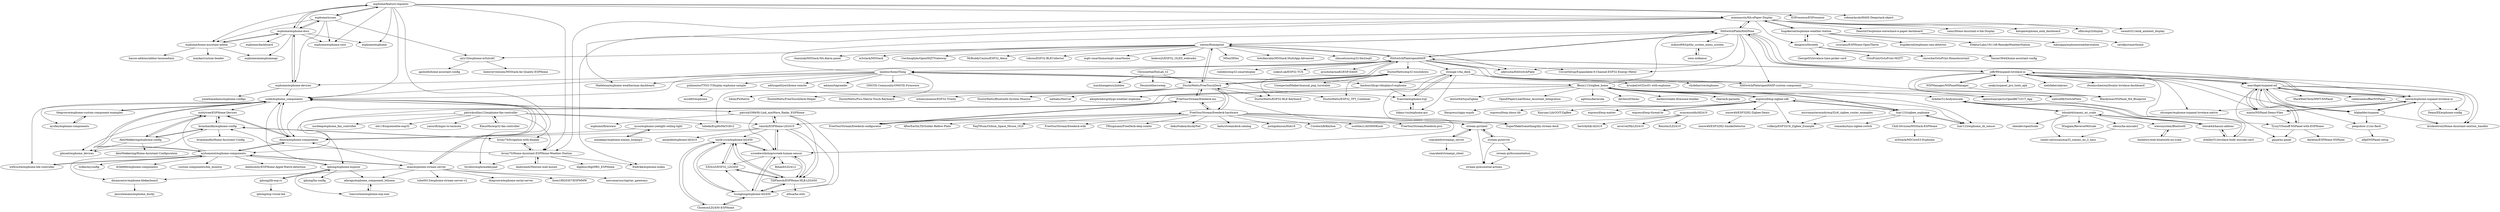 digraph G {
"esphome/feature-requests" -> "esphome/issues"
"esphome/feature-requests" -> "esphome/esphome-docs"
"esphome/feature-requests" -> "ESPresense/ESPresense" ["e"=1]
"esphome/feature-requests" -> "esphome/home-assistant-addon"
"esphome/feature-requests" -> "ssieb/esphome_components"
"esphome/feature-requests" -> "maxmacstn/HA-ePaper-Display"
"esphome/feature-requests" -> "bruxy70/Irrigation-with-display"
"esphome/feature-requests" -> "robmarkcole/HASS-Deepstack-object" ["e"=1]
"esphome/feature-requests" -> "esphome/esphome-core" ["e"=1]
"esphome/feature-requests" -> "esphome/esphome" ["e"=1]
"esphome/feature-requests" -> "bruxy70/Home-Assistant-ESPHome-Weather-Station"
"esphome/issues" -> "esphome/feature-requests"
"esphome/issues" -> "esphome/esphome-docs"
"esphome/issues" -> "esphome/esphome-devices"
"esphome/issues" -> "esphome/esphome-core" ["e"=1]
"esphome/issues" -> "esphome/home-assistant-addon"
"esphome/issues" -> "airy10/esphome-m5stickC"
"sieren/Homepoint" -> "HASwitchPlate/openHASP"
"sieren/Homepoint" -> "M5ez/M5ez" ["e"=1]
"sieren/Homepoint" -> "botofancalin/M5Stack-MultiApp-Advanced" ["e"=1]
"sieren/Homepoint" -> "shmuelzon/esp32-ble2mqtt" ["e"=1]
"sieren/Homepoint" -> "HASwitchPlate/HASPone"
"sieren/Homepoint" -> "rhannink/M5Stack-HA-Alarm-panel"
"sieren/Homepoint" -> "m5stack/M5Stack" ["e"=1]
"sieren/Homepoint" -> "aderusha/HASwitchPlate" ["e"=1]
"sieren/Homepoint" -> "1technophile/OpenMQTTGateway" ["e"=1]
"sieren/Homepoint" -> "airy10/esphome-m5stickC"
"sieren/Homepoint" -> "MrBuddyCasino/ESP32_Alexa" ["e"=1]
"sieren/Homepoint" -> "tobozo/ESP32-BLECollector" ["e"=1]
"sieren/Homepoint" -> "mqtt-smarthome/mqtt-smarthome" ["e"=1]
"sieren/Homepoint" -> "DustinWatts/FreeTouchDeck"
"sieren/Homepoint" -> "kodera2t/ESP32_OLED_webradio" ["e"=1]
"stream-pi/client" -> "stream-pi/server"
"stream-pi/client" -> "rnayabed/streampi_server"
"stream-pi/client" -> "stream-pi/essential-actions"
"lolouk44/xiaomi_mi_scale" -> "lolouk44/hassio-addons"
"lolouk44/xiaomi_mi_scale" -> "dckiller51/bodymiscale"
"lolouk44/xiaomi_mi_scale" -> "zibous/ha-miscale2"
"lolouk44/xiaomi_mi_scale" -> "wiecosystem/Bluetooth"
"lolouk44/xiaomi_mi_scale" -> "rando-calrissian/esp32_xiaomi_mi_2_hass"
"lolouk44/xiaomi_mi_scale" -> "Wingjam/ReverseMiScale"
"lolouk44/xiaomi_mi_scale" -> "oliexdev/openScale" ["e"=1]
"wiecosystem/Bluetooth" -> "limhenry/web-bluetooth-mi-scale"
"esphome/esphome-docs" -> "esphome/esphome-devices"
"esphome/esphome-docs" -> "esphome/home-assistant-addon"
"esphome/esphome-docs" -> "esphome/aioesphomeapi"
"esphome/esphome-docs" -> "esphome/esphome-core" ["e"=1]
"esphome/esphome-docs" -> "esphome/issues"
"esphome/esphome-docs" -> "esphome/esphome" ["e"=1]
"esphome/esphome-docs" -> "esphome/feature-requests"
"esphome/esphome-docs" -> "esphome/dashboard"
"bruxy70/Home-Assistant-ESPHome-Weather-Station" -> "bruxy70/Irrigation-with-display"
"bruxy70/Home-Assistant-ESPHome-Weather-Station" -> "Andoramb/Nextion-wall-mount"
"bruxy70/Home-Assistant-ESPHome-Weather-Station" -> "Syralist/esphomekeypad"
"bruxy70/Home-Assistant-ESPHome-Weather-Station" -> "digiblur/digiNRG_ESPHome" ["e"=1]
"bruxy70/Home-Assistant-ESPHome-Weather-Station" -> "brianhanifin/esphome-config"
"bruxy70/Home-Assistant-ESPHome-Weather-Station" -> "fredrike/esphome-nodes"
"AlexMekkering/esphome-config" -> "brianhanifin/esphome-config"
"AlexMekkering/esphome-config" -> "nuttytree/ESPHome-Devices"
"AlexMekkering/esphome-config" -> "glmnet/esphome_devices"
"AlexMekkering/esphome-config" -> "AlexMekkering/Home-Assistant-Configuration"
"brianhanifin/esphome-config" -> "AlexMekkering/esphome-config"
"brianhanifin/esphome-config" -> "brianhanifin/Home-Assistant-Config" ["e"=1]
"brianhanifin/esphome-config" -> "bruxy70/Irrigation-with-display"
"brianhanifin/esphome-config" -> "glmnet/esphome_devices"
"brianhanifin/esphome-config" -> "nuttytree/ESPHome-Devices"
"esphome/home-assistant-addon" -> "esphome/esphome-docs"
"esphome/home-assistant-addon" -> "hassio-addons/addon-tasmoadmin" ["e"=1]
"esphome/home-assistant-addon" -> "maykar/custom-header" ["e"=1]
"esphome/home-assistant-addon" -> "esphome/aioesphomeapi"
"bruxy70/Irrigation-with-display" -> "brianhanifin/esphome-config"
"bruxy70/Irrigation-with-display" -> "bruxy70/Home-Assistant-ESPHome-Weather-Station"
"rnayabed/streampi_server" -> "stream-pi/client"
"rnayabed/streampi_server" -> "rnayabed/streampi_client"
"iphong/esphome-espnow" -> "iphong/lib-esp-rc"
"iphong/esphome-espnow" -> "tomrusteze/esphome-esp-now"
"iphong/esphome-espnow" -> "iphong/ha-config"
"iphong/esphome-espnow" -> "ssieb/esphome_components"
"iphong/esphome-espnow" -> "afarago/esphome_component_bthome"
"HASwitchPlate/openHASP" -> "HASwitchPlate/HASPone"
"HASwitchPlate/openHASP" -> "HASwitchPlate/openHASP-custom-component"
"HASwitchPlate/openHASP" -> "aderusha/HASwitchPlate" ["e"=1]
"HASwitchPlate/openHASP" -> "sieren/Homepoint"
"HASwitchPlate/openHASP" -> "strange-v/ha_deck"
"HASwitchPlate/openHASP" -> "rzeldent/esp32-smartdisplay" ["e"=1]
"HASwitchPlate/openHASP" -> "DustinWatts/FreeTouchDeck"
"HASwitchPlate/openHASP" -> "landonr/homeThing"
"HASwitchPlate/openHASP" -> "sukesh-ak/ESP32-TUX" ["e"=1]
"HASwitchPlate/openHASP" -> "ssieb/esphome_components"
"HASwitchPlate/openHASP" -> "Blackymas/NSPanel_HA_Blueprint" ["e"=1]
"HASwitchPlate/openHASP" -> "joBr99/nspanel-lovelace-ui"
"HASwitchPlate/openHASP" -> "ayushsharma82/ESP-DASH" ["e"=1]
"HASwitchPlate/openHASP" -> "DustinWatts/esp32-touchdown"
"HASwitchPlate/openHASP" -> "CircuitSetup/Expandable-6-Channel-ESP32-Energy-Meter" ["e"=1]
"FreeYourStream/freedeck-ino" -> "FreeYourStream/freedeck-configurator"
"FreeYourStream/freedeck-ino" -> "FreeYourStream/freedeck-hardware"
"FreeYourStream/freedeck-ino" -> "DustinWatts/FreeTouchDeck"
"DustinWatts/FreeTouchDeck" -> "DustinWatts/esp32-touchdown"
"DustinWatts/FreeTouchDeck" -> "FreeYourStream/freedeck-ino"
"DustinWatts/FreeTouchDeck" -> "DustinWatts/ESP32_TFT_Combiner"
"DustinWatts/FreeTouchDeck" -> "FreeYourStream/freedeck-hardware"
"DustinWatts/FreeTouchDeck" -> "SuperMakeSomething/diy-stream-deck"
"DustinWatts/FreeTouchDeck" -> "HASwitchPlate/openHASP"
"DustinWatts/FreeTouchDeck" -> "DustinWatts/ESP32-BLE-Keyboard"
"DustinWatts/FreeTouchDeck" -> "DustinWatts/FreeTouchDeck-Helper"
"DustinWatts/FreeTouchDeck" -> "sieren/Homepoint"
"DustinWatts/FreeTouchDeck" -> "DustinWatts/Pico-Matrix-Touch-Keyboard"
"DustinWatts/FreeTouchDeck" -> "witnessmenow/ESP32-Trinity" ["e"=1]
"DustinWatts/FreeTouchDeck" -> "DustinWatts/Bluetooth-System-Monitor"
"DustinWatts/FreeTouchDeck" -> "nathalis/NesCat" ["e"=1]
"DustinWatts/FreeTouchDeck" -> "2dom/PxMatrix" ["e"=1]
"lolouk44/hassio-addons" -> "lolouk44/xiaomi_mi_scale"
"lolouk44/hassio-addons" -> "dckiller51/lovelace-body-miscale-card"
"lolouk44/hassio-addons" -> "dckiller51/bodymiscale"
"FreeYourStream/freedeck-configurator" -> "FreeYourStream/freedeck-ino"
"FreeYourStream/freedeck-configurator" -> "FreeYourStream/freedeck-hardware"
"FreeYourStream/freedeck-hardware" -> "FreeYourStream/freedeck-ino"
"FreeYourStream/freedeck-hardware" -> "FreeYourStream/freedeck-configurator"
"FreeYourStream/freedeck-hardware" -> "DustinWatts/FreeTouchDeck"
"FreeYourStream/freedeck-hardware" -> "FreeYourStream/freedeck-wiki"
"FreeYourStream/freedeck-hardware" -> "SuperMakeSomething/diy-stream-deck"
"FreeYourStream/freedeck-hardware" -> "FKlugmann/FreeDeck-deej-combo"
"FreeYourStream/freedeck-hardware" -> "dekuNukem/duckyPad" ["e"=1]
"FreeYourStream/freedeck-hardware" -> "kadu/streamdeck-catalog"
"FreeYourStream/freedeck-hardware" -> "joshajohnson/Hub16" ["e"=1]
"FreeYourStream/freedeck-hardware" -> "CoretechR/Keybon" ["e"=1]
"FreeYourStream/freedeck-hardware" -> "scottbez1/AS5600Knob"
"FreeYourStream/freedeck-hardware" -> "FreeYourStream/freedeck-pico"
"FreeYourStream/freedeck-hardware" -> "AfterEarthLTD/Solder-Reflow-Plate" ["e"=1]
"FreeYourStream/freedeck-hardware" -> "FaqT0tum/Orbion_Space_Mouse_OLD" ["e"=1]
"FreeYourStream/freedeck-hardware" -> "stream-pi/client"
"pulimento/TTGO-T-Display-esphome-sample" -> "musk95/esphome"
"Chrismettal/EleLab_v2" -> "Neumi/ethersweep" ["e"=1]
"Chrismettal/EleLab_v2" -> "machineagency/jubilee" ["e"=1]
"Chrismettal/EleLab_v2" -> "DustinWatts/FreeTouchDeck"
"thegroove/esphome-custom-component-examples" -> "ayufan/esphome-components"
"thegroove/esphome-custom-component-examples" -> "ssieb/esphome_components"
"nuttytree/ESPHome-Devices" -> "AlexMekkering/esphome-config"
"nuttytree/ESPHome-Devices" -> "dentra/esphome-components"
"nuttytree/ESPHome-Devices" -> "glmnet/esphome_devices"
"nuttytree/ESPHome-Devices" -> "brianhanifin/esphome-config"
"ssieb/esphome_components" -> "dentra/esphome-components"
"ssieb/esphome_components" -> "thegroove/esphome-custom-component-examples"
"ssieb/esphome_components" -> "oxan/esphome-stream-server"
"ssieb/esphome_components" -> "ayufan/esphome-components"
"ssieb/esphome_components" -> "Syralist/esphomekeypad"
"ssieb/esphome_components" -> "wifwucite/esphome-ble-controller"
"ssieb/esphome_components" -> "nuttytree/ESPHome-Devices"
"ssieb/esphome_components" -> "myhomeiot/esphome-components"
"ssieb/esphome_components" -> "patrick3399/Hi-Link_mmWave_Radar_ESPHome"
"airy10/esphome-m5stickC" -> "koenvervloesem/M5Stack-Air-Quality-ESPHome"
"airy10/esphome-m5stickC" -> "apolselli/home-assistant-config"
"stream-pi/server" -> "stream-pi/client"
"stream-pi/server" -> "stream-pi/essential-actions"
"stream-pi/server" -> "stream-pi/documentation"
"Andoramb/Nextion-wall-mount" -> "bruxy70/Home-Assistant-ESPHome-Weather-Station"
"ayufan/esphome-components" -> "thegroove/esphome-custom-component-examples"
"iphong/lib-esp-rc" -> "iphong/esp-visual-led"
"iphong/lib-esp-rc" -> "iphong/esphome-espnow"
"limhenry/web-bluetooth-mi-scale" -> "wiecosystem/Bluetooth"
"zibous/ha-miscale2" -> "rando-calrissian/esp32_xiaomi_mi_2_hass"
"hugokernel/esphome-weather-station" -> "hugokernel/esphome-rain-detector"
"hugokernel/esphome-weather-station" -> "dangreco/threedy"
"hugokernel/esphome-weather-station" -> "ElektorLabs/191148-RemakeWeatherStation"
"hugokernel/esphome-weather-station" -> "mkuoppa/esphomeweatherstation"
"hugokernel/esphome-weather-station" -> "maxmacstn/HA-ePaper-Display"
"hugokernel/esphome-weather-station" -> "rsciriano/ESPHome-OpenTherm" ["e"=1]
"maxmacstn/HA-ePaper-Display" -> "DeastinY/esphome-waveshare-e-paper-dashboard"
"maxmacstn/HA-ePaper-Display" -> "sainz/Home-Assistant-e-Ink-Display"
"maxmacstn/HA-ePaper-Display" -> "Madelena/esphome-weatherman-dashboard" ["e"=1]
"maxmacstn/HA-ePaper-Display" -> "bruxy70/Home-Assistant-ESPHome-Weather-Station"
"maxmacstn/HA-ePaper-Display" -> "HASwitchPlate/HASPone"
"maxmacstn/HA-ePaper-Display" -> "hugokernel/esphome-weather-station"
"maxmacstn/HA-ePaper-Display" -> "kotope/esphome_eink_dashboard" ["e"=1]
"maxmacstn/HA-ePaper-Display" -> "fredrike/esphome-nodes"
"maxmacstn/HA-ePaper-Display" -> "dangreco/threedy"
"maxmacstn/HA-ePaper-Display" -> "ofilis/esp32display"
"maxmacstn/HA-ePaper-Display" -> "owenb321/eink_ambient_display" ["e"=1]
"myhomeiot/esphome-components" -> "dentra/esphome-components"
"myhomeiot/esphome-components" -> "wifwucite/esphome-ble-controller"
"myhomeiot/esphome-components" -> "nuttytree/ESPHome-Devices"
"myhomeiot/esphome-components" -> "oxan/esphome-stream-server"
"myhomeiot/esphome-components" -> "ssieb/esphome_components"
"myhomeiot/esphome-components" -> "to4ko/myconfig" ["e"=1]
"myhomeiot/esphome-components" -> "dvb6666/esphome-components"
"myhomeiot/esphome-components" -> "dmamontov/esphome-blekeyboard"
"myhomeiot/esphome-components" -> "custom-components/ble_monitor" ["e"=1]
"myhomeiot/esphome-components" -> "iphong/esphome-espnow"
"myhomeiot/esphome-components" -> "dalehumby/ESPHome-Apple-Watch-detection" ["e"=1]
"DustinWatts/esp32-touchdown" -> "DustinWatts/FreeTouchDeck"
"DustinWatts/esp32-touchdown" -> "DustinWatts/ESP32_TFT_Combiner"
"DustinWatts/esp32-touchdown" -> "DustinWatts/ESP32-BLE-Keyboard"
"DustinWatts/esp32-touchdown" -> "UnexpectedMaker/manual_pnp_turntable"
"dangreco/threedy" -> "cmroche/OctoPrint-HomeAssistant" ["e"=1]
"dangreco/threedy" -> "Tanner3644/home-assistant-config" ["e"=1]
"dangreco/threedy" -> "GeorgeSG/lovelace-time-picker-card" ["e"=1]
"dangreco/threedy" -> "hugokernel/esphome-weather-station"
"dangreco/threedy" -> "OctoPrint/OctoPrint-MQTT" ["e"=1]
"mmakaay/esphome-xiaomi_bslamp2" -> "syssi/esphome-yeelight-ceiling-light"
"KlausMu/esp32-fan-controller" -> "patrickcollins12/esphome-fan-controller"
"HASwitchPlate/HASPone" -> "HASwitchPlate/openHASP"
"HASwitchPlate/HASPone" -> "aderusha/HASwitchPlate" ["e"=1]
"HASwitchPlate/HASPone" -> "marcfager/nspanel-mf"
"HASwitchPlate/HASPone" -> "HASwitchPlate/openHASP-custom-component"
"HASwitchPlate/HASPone" -> "maxmacstn/HA-ePaper-Display"
"HASwitchPlate/HASPone" -> "CircuitSetup/Expandable-6-Channel-ESP32-Energy-Meter" ["e"=1]
"HASwitchPlate/HASPone" -> "sairon/esphome-nspanel-lovelace-ui"
"HASwitchPlate/HASPone" -> "sieren/Homepoint"
"HASwitchPlate/HASPone" -> "joBr99/nspanel-lovelace-ui"
"HASwitchPlate/HASPone" -> "mikosoft83/pithy_screen_menu_system"
"mikosoft83/pithy_screen_menu_system" -> "ioios-io/demos"
"oxan/esphome-stream-server" -> "tube0013/esphome-stream-server-v2"
"oxan/esphome-stream-server" -> "ssieb/esphome_components"
"oxan/esphome-stream-server" -> "dmamontov/esphome-blekeyboard"
"oxan/esphome-stream-server" -> "myhomeiot/esphome-components"
"oxan/esphome-stream-server" -> "thegroove/esphome-serial-server"
"oxan/esphome-stream-server" -> "liwei19920307/ESPMMW" ["e"=1]
"oxan/esphome-stream-server" -> "dentra/esphome-components"
"oxan/esphome-stream-server" -> "afarago/esphome_component_bthome"
"oxan/esphome-stream-server" -> "mercenaruss/zigstar_gateways" ["e"=1]
"esphome/esphome-devices" -> "esphome/esphome-docs"
"esphome/esphome-devices" -> "jonathanadams/esphome-configs"
"esphome/esphome-devices" -> "ssieb/esphome_components"
"syssi/esphome-yeelight-ceiling-light" -> "mmakaay/esphome-xiaomi_bslamp2"
"syssi/esphome-yeelight-ceiling-light" -> "dentra/esphome-components"
"dckiller51/lovelace-body-miscale-card" -> "dckiller51/bodymiscale"
"dckiller51/lovelace-body-miscale-card" -> "lolouk44/hassio-addons"
"dentra/esphome-components" -> "myhomeiot/esphome-components"
"dentra/esphome-components" -> "ssieb/esphome_components"
"dentra/esphome-components" -> "nuttytree/ESPHome-Devices"
"wifwucite/esphome-ble-controller" -> "myhomeiot/esphome-components"
"dckiller51/bodymiscale" -> "dckiller51/lovelace-body-miscale-card"
"dckiller51/bodymiscale" -> "lolouk44/hassio-addons"
"dckiller51/bodymiscale" -> "lolouk44/xiaomi_mi_scale"
"HASwitchPlate/openHASP-custom-component" -> "nielsnl68/SwitchPlate"
"ioios-io/demos" -> "mikosoft83/pithy_screen_menu_system"
"stream-pi/documentation" -> "stream-pi/essential-actions"
"blakadder/nspanel" -> "marcfager/nspanel-mf"
"blakadder/nspanel" -> "krizkontrolz/Home-Assistant-nextion_handler"
"blakadder/nspanel" -> "sairon/esphome-nspanel-lovelace-ui"
"blakadder/nspanel" -> "peepshow-21/ns-flash"
"masto/NSPanel-Demo-Files" -> "marcfager/nspanel-mf"
"masto/NSPanel-Demo-Files" -> "sairon/esphome-nspanel-lovelace-ui"
"masto/NSPanel-Demo-Files" -> "TyzzyT/Sonoff-NSPanel-with-ESPHome"
"marcfager/nspanel-mf" -> "TyzzyT/Sonoff-NSPanel-with-ESPHome"
"marcfager/nspanel-mf" -> "masto/NSPanel-Demo-Files"
"marcfager/nspanel-mf" -> "sairon/esphome-nspanel-lovelace-ui"
"marcfager/nspanel-mf" -> "blakadder/nspanel"
"marcfager/nspanel-mf" -> "joBr99/nspanel-lovelace-ui"
"marcfager/nspanel-mf" -> "gijsje/ns-panel"
"marcfager/nspanel-mf" -> "MarkWattTech/MWT-NSPanel"
"marcfager/nspanel-mf" -> "DeanoXX/esphome-config"
"marcfager/nspanel-mf" -> "peepshow-21/ns-flash"
"marcfager/nspanel-mf" -> "krizkontrolz/Home-Assistant-nextion_handler"
"marcfager/nspanel-mf" -> "cablesandcoffee/NSPanel"
"tomrusteze/esphome-esp-now" -> "afarago/esphome_component_bthome"
"joBr99/nspanel-lovelace-ui" -> "sairon/esphome-nspanel-lovelace-ui"
"joBr99/nspanel-lovelace-ui" -> "Blackymas/NSPanel_HA_Blueprint" ["e"=1]
"joBr99/nspanel-lovelace-ui" -> "marcfager/nspanel-mf"
"joBr99/nspanel-lovelace-ui" -> "blakadder/nspanel"
"joBr99/nspanel-lovelace-ui" -> "NSPManager/NSPanelManager"
"joBr99/nspanel-lovelace-ui" -> "masto/NSPanel-Demo-Files"
"joBr99/nspanel-lovelace-ui" -> "olicooper/esphome-nspanel-lovelace-native"
"joBr99/nspanel-lovelace-ui" -> "TyzzyT/Sonoff-NSPanel-with-ESPHome"
"joBr99/nspanel-lovelace-ui" -> "seaky/nspanel_pro_tools_apk" ["e"=1]
"joBr99/nspanel-lovelace-ui" -> "HASwitchPlate/HASPone"
"joBr99/nspanel-lovelace-ui" -> "krizkontrolz/Home-Assistant-nextion_handler"
"joBr99/nspanel-lovelace-ui" -> "nielsfaber/alarmo" ["e"=1]
"joBr99/nspanel-lovelace-ui" -> "HASwitchPlate/openHASP"
"joBr99/nspanel-lovelace-ui" -> "openshwprojects/OpenBK7231T_App" ["e"=1]
"joBr99/nspanel-lovelace-ui" -> "dwainscheeren/dwains-lovelace-dashboard" ["e"=1]
"sairon/esphome-nspanel-lovelace-ui" -> "joBr99/nspanel-lovelace-ui"
"sairon/esphome-nspanel-lovelace-ui" -> "marcfager/nspanel-mf"
"sairon/esphome-nspanel-lovelace-ui" -> "krizkontrolz/Home-Assistant-nextion_handler"
"sairon/esphome-nspanel-lovelace-ui" -> "blakadder/nspanel"
"sairon/esphome-nspanel-lovelace-ui" -> "masto/NSPanel-Demo-Files"
"sairon/esphome-nspanel-lovelace-ui" -> "olicooper/esphome-nspanel-lovelace-native"
"sairon/esphome-nspanel-lovelace-ui" -> "DeanoXX/esphome-config"
"fvanroie/esphome-lvgl" -> "lukasz-tuz/esphome-gui"
"fvanroie/esphome-lvgl" -> "strange-v/ha_deck"
"dmamontov/esphome-blekeyboard" -> "jensweimann/esphome_ducky"
"peepshow-21/ns-flash" -> "alfpf/NSPanel-setup"
"patrickcollins12/esphome-fan-controller" -> "KlausMu/esp32-fan-controller"
"patrickcollins12/esphome-fan-controller" -> "nordeep/esphome_fan_controller"
"patrickcollins12/esphome-fan-controller" -> "myhomeiot/esphome-components"
"patrickcollins12/esphome-fan-controller" -> "rainchi/ESPHome-LD2410"
"patrickcollins12/esphome-fan-controller" -> "lubeda/EspHoMaTriXv2" ["e"=1]
"patrickcollins12/esphome-fan-controller" -> "bruxy70/Home-Assistant-ESPHome-Weather-Station"
"patrickcollins12/esphome-fan-controller" -> "sle118/squeezelite-esp32" ["e"=1]
"patrickcollins12/esphome-fan-controller" -> "yaourdt/mgos-to-tasmota" ["e"=1]
"TyzzyT/Sonoff-NSPanel-with-ESPHome" -> "marcfager/nspanel-mf"
"TyzzyT/Sonoff-NSPanel-with-ESPHome" -> "darktim/ESPHome-NSPanel"
"TyzzyT/Sonoff-NSPanel-with-ESPHome" -> "gijsje/ns-panel"
"DeastinY/esphome-waveshare-e-paper-dashboard" -> "savikko/smarthome"
"rainchi/ESPHome-LD2410" -> "patrick3399/Hi-Link_mmWave_Radar_ESPHome"
"rainchi/ESPHome-LD2410" -> "amandel/esphome-ld2410"
"rainchi/ESPHome-LD2410" -> "screekworkshop/screek-human-sensor"
"rainchi/ESPHome-LD2410" -> "tsunglung/esphome-ld2450"
"rainchi/ESPHome-LD2410" -> "TillFleisch/ESPHome-HLK-LD2450"
"rainchi/ESPHome-LD2410" -> "dentra/esphome-components"
"rainchi/ESPHome-LD2410" -> "uncle-yura/esphome-ld2450"
"espressif/esp-zigbee-sdk" -> "espressif/esp-thread-br"
"espressif/esp-zigbee-sdk" -> "xmow49/ESP32H2-Zigbee-Demo"
"espressif/esp-zigbee-sdk" -> "luar123/zigbee_esphome"
"espressif/esp-zigbee-sdk" -> "lhespress/zigpy-espzb"
"espressif/esp-zigbee-sdk" -> "espressif/esp-zboss-lib"
"espressif/esp-zigbee-sdk" -> "luar123/esphome_zb_sensor"
"espressif/esp-zigbee-sdk" -> "Xinyuan-LilyGO/T-ZigBee"
"espressif/esp-zigbee-sdk" -> "volkerp/ESP32C6_Zigbee_Example"
"espressif/esp-zigbee-sdk" -> "espressif/esp-matter" ["e"=1]
"espressif/esp-zigbee-sdk" -> "ffenix113/zigbee_home"
"espressif/esp-thread-br" -> "espressif/esp-zigbee-sdk"
"landonr/homeThing" -> "adityapattiyeri/home-remote"
"landonr/homeThing" -> "landonr/lilygo-tdisplays3-esphome"
"landonr/homeThing" -> "pulimento/TTGO-T-Display-esphome-sample"
"landonr/homeThing" -> "HASwitchPlate/openHASP"
"landonr/homeThing" -> "ssieb/esphome_components"
"landonr/homeThing" -> "fvanroie/esphome-lvgl"
"landonr/homeThing" -> "ffenix113/zigbee_home"
"landonr/homeThing" -> "lubeda/EspHoMaTriXv2" ["e"=1]
"landonr/homeThing" -> "Madelena/esphome-weatherman-dashboard" ["e"=1]
"landonr/homeThing" -> "esphome/esphome-devices"
"landonr/homeThing" -> "adonno/tagreader" ["e"=1]
"landonr/homeThing" -> "HASwitchPlate/HASPone"
"landonr/homeThing" -> "OMOTE-Community/OMOTE-Firmware" ["e"=1]
"landonr/lilygo-tdisplays3-esphome" -> "alexphredorg/lilygo-weather-esphome"
"landonr/lilygo-tdisplays3-esphome" -> "fvanroie/esphome-lvgl"
"ncmreynolds/ld2410" -> "Renstec/LD2410"
"ncmreynolds/ld2410" -> "bertrik/hlk-ld2410"
"ncmreynolds/ld2410" -> "rainchi/ESPHome-LD2410"
"ncmreynolds/ld2410" -> "iavorvel/MyLD2410"
"patrick3399/Hi-Link_mmWave_Radar_ESPHome" -> "rainchi/ESPHome-LD2410"
"patrick3399/Hi-Link_mmWave_Radar_ESPHome" -> "screekworkshop/screek-human-sensor"
"patrick3399/Hi-Link_mmWave_Radar_ESPHome" -> "TillFleisch/ESPHome-HLK-LD2450"
"patrick3399/Hi-Link_mmWave_Radar_ESPHome" -> "ssieb/esphome_components"
"patrick3399/Hi-Link_mmWave_Radar_ESPHome" -> "tsunglung/esphome-ld2450"
"patrick3399/Hi-Link_mmWave_Radar_ESPHome" -> "esphome/firmware" ["e"=1]
"strange-v/ha_deck" -> "fvanroie/esphome-lvgl"
"strange-v/ha_deck" -> "krunkel/wt32sc01-with-esphome"
"strange-v/ha_deck" -> "lukasz-tuz/esphome-gui"
"strange-v/ha_deck" -> "HASwitchPlate/openHASP-custom-component"
"strange-v/ha_deck" -> "clydebarrow/esphome"
"strange-v/ha_deck" -> "screekworkshop/screek-human-sensor"
"strange-v/ha_deck" -> "landonr/lilygo-tdisplays3-esphome"
"afarago/esphome_component_bthome" -> "tomrusteze/esphome-esp-now"
"NSPManager/NSPanelManager" -> "Blackymas/NSPanel_HA_Blueprint" ["e"=1]
"NSPManager/NSPanelManager" -> "joBr99/nspanel-lovelace-ui"
"lukasz-tuz/esphome-gui" -> "fvanroie/esphome-lvgl"
"screekworkshop/screek-human-sensor" -> "TillFleisch/ESPHome-HLK-LD2450"
"screekworkshop/screek-human-sensor" -> "uncle-yura/esphome-ld2450"
"screekworkshop/screek-human-sensor" -> "tsunglung/esphome-ld2450"
"screekworkshop/screek-human-sensor" -> "Rihan9/LD2412"
"screekworkshop/screek-human-sensor" -> "53l3cu5/ESP32_LD2450"
"screekworkshop/screek-human-sensor" -> "rainchi/ESPHome-LD2410"
"tsunglung/esphome-ld2450" -> "Chreece/LD2450-ESPHome"
"tsunglung/esphome-ld2450" -> "TillFleisch/ESPHome-HLK-LD2450"
"tsunglung/esphome-ld2450" -> "uncle-yura/esphome-ld2450"
"tsunglung/esphome-ld2450" -> "screekworkshop/screek-human-sensor"
"tsunglung/esphome-ld2450" -> "53l3cu5/ESP32_LD2450"
"Chreece/LD2450-ESPHome" -> "tsunglung/esphome-ld2450"
"Chreece/LD2450-ESPHome" -> "uncle-yura/esphome-ld2450"
"Chill-Division/M5Stack-ESPHome" -> "m5stack/M5CoreS3-Esphome"
"xmow49/ESP32H2-Zigbee-Demo" -> "xmow49/ESP32H2-SmokeDetector"
"53l3cu5/ESP32_LD2450" -> "uncle-yura/esphome-ld2450"
"53l3cu5/ESP32_LD2450" -> "TillFleisch/ESPHome-HLK-LD2450"
"ffenix113/zigbee_home" -> "luar123/zigbee_esphome"
"ffenix113/zigbee_home" -> "doctor64/tuyaZigbee" ["e"=1]
"ffenix113/zigbee_home" -> "luar123/esphome_zb_sensor"
"ffenix113/zigbee_home" -> "OpenEPaperLink/Home_Assistant_Integration" ["e"=1]
"ffenix113/zigbee_home" -> "espressif/esp-zigbee-sdk"
"ffenix113/zigbee_home" -> "agittins/bermuda" ["e"=1]
"ffenix113/zigbee_home" -> "iphong/esphome-espnow"
"ffenix113/zigbee_home" -> "dentra/esphome-components"
"ffenix113/zigbee_home" -> "landonr/homeThing"
"ffenix113/zigbee_home" -> "openshwprojects/OpenBK7231T_App" ["e"=1]
"ffenix113/zigbee_home" -> "devbis/z03mmc" ["e"=1]
"ffenix113/zigbee_home" -> "HASwitchPlate/HASPone"
"ffenix113/zigbee_home" -> "darkxst/silabs-firmware-builder" ["e"=1]
"ffenix113/zigbee_home" -> "rbaron/b-parasite" ["e"=1]
"ffenix113/zigbee_home" -> "dckiller51/bodymiscale"
"uncle-yura/esphome-ld2450" -> "TillFleisch/ESPHome-HLK-LD2450"
"uncle-yura/esphome-ld2450" -> "Chreece/LD2450-ESPHome"
"uncle-yura/esphome-ld2450" -> "tsunglung/esphome-ld2450"
"uncle-yura/esphome-ld2450" -> "53l3cu5/ESP32_LD2450"
"uncle-yura/esphome-ld2450" -> "screekworkshop/screek-human-sensor"
"luar123/esphome_zb_sensor" -> "luar123/zigbee_esphome"
"TillFleisch/ESPHome-HLK-LD2450" -> "uncle-yura/esphome-ld2450"
"TillFleisch/ESPHome-HLK-LD2450" -> "tsunglung/esphome-ld2450"
"TillFleisch/ESPHome-HLK-LD2450" -> "screekworkshop/screek-human-sensor"
"TillFleisch/ESPHome-HLK-LD2450" -> "53l3cu5/ESP32_LD2450"
"TillFleisch/ESPHome-HLK-LD2450" -> "athua/ha-utils"
"luar123/zigbee_esphome" -> "luar123/esphome_zb_sensor"
"luar123/zigbee_esphome" -> "ffenix113/zigbee_home"
"luar123/zigbee_esphome" -> "Chill-Division/M5Stack-ESPHome"
"luar123/zigbee_esphome" -> "espressif/esp-zigbee-sdk"
"luar123/zigbee_esphome" -> "volkerp/ESP32C6_Zigbee_Example"
"luar123/zigbee_esphome" -> "romasku/tuya-zigbee-switch" ["e"=1]
"micromasterminds/esp32c6_zigbee_router_examples" -> "volkerp/ESP32C6_Zigbee_Example"
"esphome/feature-requests" ["l"="-14.564,-40.342"]
"esphome/issues" ["l"="-14.54,-40.333"]
"esphome/esphome-docs" ["l"="-14.531,-40.357"]
"ESPresense/ESPresense" ["l"="-14.902,-39.186"]
"esphome/home-assistant-addon" ["l"="-14.548,-40.374"]
"ssieb/esphome_components" ["l"="-14.52,-40.275"]
"maxmacstn/HA-ePaper-Display" ["l"="-14.65,-40.32"]
"bruxy70/Irrigation-with-display" ["l"="-14.598,-40.329"]
"robmarkcole/HASS-Deepstack-object" ["l"="-14.695,-39.192"]
"esphome/esphome-core" ["l"="-15.405,-41.267"]
"esphome/esphome" ["l"="-15.479,-41.235"]
"bruxy70/Home-Assistant-ESPHome-Weather-Station" ["l"="-14.585,-40.341"]
"esphome/esphome-devices" ["l"="-14.53,-40.312"]
"airy10/esphome-m5stickC" ["l"="-14.567,-40.257"]
"sieren/Homepoint" ["l"="-14.578,-40.178"]
"HASwitchPlate/openHASP" ["l"="-14.589,-40.196"]
"M5ez/M5ez" ["l"="-15.485,-42.291"]
"botofancalin/M5Stack-MultiApp-Advanced" ["l"="-15.489,-42.278"]
"shmuelzon/esp32-ble2mqtt" ["l"="-15.137,-39.573"]
"HASwitchPlate/HASPone" ["l"="-14.635,-40.227"]
"rhannink/M5Stack-HA-Alarm-panel" ["l"="-14.56,-40.158"]
"m5stack/M5Stack" ["l"="-15.499,-42.313"]
"aderusha/HASwitchPlate" ["l"="-14.834,-39.368"]
"1technophile/OpenMQTTGateway" ["l"="-15.391,-41.2"]
"MrBuddyCasino/ESP32_Alexa" ["l"="-15.736,-42.31"]
"tobozo/ESP32-BLECollector" ["l"="-15.509,-42.268"]
"mqtt-smarthome/mqtt-smarthome" ["l"="-15.28,-41.367"]
"DustinWatts/FreeTouchDeck" ["l"="-14.541,-40.123"]
"kodera2t/ESP32_OLED_webradio" ["l"="-15.746,-42.239"]
"stream-pi/client" ["l"="-14.439,-40.009"]
"stream-pi/server" ["l"="-14.412,-39.991"]
"rnayabed/streampi_server" ["l"="-14.446,-39.987"]
"stream-pi/essential-actions" ["l"="-14.408,-40.007"]
"lolouk44/xiaomi_mi_scale" ["l"="-14.765,-40.063"]
"lolouk44/hassio-addons" ["l"="-14.744,-40.075"]
"dckiller51/bodymiscale" ["l"="-14.724,-40.092"]
"zibous/ha-miscale2" ["l"="-14.779,-40.041"]
"wiecosystem/Bluetooth" ["l"="-14.808,-40.045"]
"rando-calrissian/esp32_xiaomi_mi_2_hass" ["l"="-14.762,-40.041"]
"Wingjam/ReverseMiScale" ["l"="-14.792,-40.066"]
"oliexdev/openScale" ["l"="-52.69,9.043"]
"limhenry/web-bluetooth-mi-scale" ["l"="-14.828,-40.034"]
"esphome/aioesphomeapi" ["l"="-14.537,-40.396"]
"esphome/dashboard" ["l"="-14.506,-40.386"]
"Andoramb/Nextion-wall-mount" ["l"="-14.598,-40.365"]
"Syralist/esphomekeypad" ["l"="-14.553,-40.312"]
"digiblur/digiNRG_ESPHome" ["l"="-15.562,-41.025"]
"brianhanifin/esphome-config" ["l"="-14.579,-40.313"]
"fredrike/esphome-nodes" ["l"="-14.628,-40.345"]
"AlexMekkering/esphome-config" ["l"="-14.57,-40.299"]
"nuttytree/ESPHome-Devices" ["l"="-14.551,-40.287"]
"glmnet/esphome_devices" ["l"="-14.585,-40.293"]
"AlexMekkering/Home-Assistant-Configuration" ["l"="-14.598,-40.305"]
"brianhanifin/Home-Assistant-Config" ["l"="-14.953,-39.462"]
"hassio-addons/addon-tasmoadmin" ["l"="-15.576,-41.171"]
"maykar/custom-header" ["l"="-14.947,-39.254"]
"rnayabed/streampi_client" ["l"="-14.446,-39.967"]
"iphong/esphome-espnow" ["l"="-14.514,-40.228"]
"iphong/lib-esp-rc" ["l"="-14.486,-40.212"]
"tomrusteze/esphome-esp-now" ["l"="-14.469,-40.22"]
"iphong/ha-config" ["l"="-14.534,-40.229"]
"afarago/esphome_component_bthome" ["l"="-14.48,-40.233"]
"HASwitchPlate/openHASP-custom-component" ["l"="-14.568,-40.209"]
"strange-v/ha_deck" ["l"="-14.51,-40.205"]
"rzeldent/esp32-smartdisplay" ["l"="54.136,3.57"]
"landonr/homeThing" ["l"="-14.579,-40.225"]
"sukesh-ak/ESP32-TUX" ["l"="-19.199,-43.488"]
"Blackymas/NSPanel_HA_Blueprint" ["l"="-15.127,-39.135"]
"joBr99/nspanel-lovelace-ui" ["l"="-14.679,-40.216"]
"ayushsharma82/ESP-DASH" ["l"="-13.899,-40.762"]
"DustinWatts/esp32-touchdown" ["l"="-14.577,-40.131"]
"CircuitSetup/Expandable-6-Channel-ESP32-Energy-Meter" ["l"="-15.532,-41.024"]
"FreeYourStream/freedeck-ino" ["l"="-14.502,-40.095"]
"FreeYourStream/freedeck-configurator" ["l"="-14.476,-40.085"]
"FreeYourStream/freedeck-hardware" ["l"="-14.492,-40.068"]
"DustinWatts/ESP32_TFT_Combiner" ["l"="-14.565,-40.107"]
"SuperMakeSomething/diy-stream-deck" ["l"="-14.526,-40.083"]
"DustinWatts/ESP32-BLE-Keyboard" ["l"="-14.562,-40.118"]
"DustinWatts/FreeTouchDeck-Helper" ["l"="-14.533,-40.105"]
"DustinWatts/Pico-Matrix-Touch-Keyboard" ["l"="-14.509,-40.133"]
"witnessmenow/ESP32-Trinity" ["l"="-16.624,-41.238"]
"DustinWatts/Bluetooth-System-Monitor" ["l"="-14.502,-40.119"]
"nathalis/NesCat" ["l"="-19.241,-43.088"]
"2dom/PxMatrix" ["l"="-16.667,-41.227"]
"dckiller51/lovelace-body-miscale-card" ["l"="-14.724,-40.07"]
"FreeYourStream/freedeck-wiki" ["l"="-14.455,-40.067"]
"FKlugmann/FreeDeck-deej-combo" ["l"="-14.504,-40.05"]
"dekuNukem/duckyPad" ["l"="-23.2,-43.801"]
"kadu/streamdeck-catalog" ["l"="-14.458,-40.05"]
"joshajohnson/Hub16" ["l"="-23.171,-43.819"]
"CoretechR/Keybon" ["l"="60.132,0.694"]
"scottbez1/AS5600Knob" ["l"="-14.5,-40.027"]
"FreeYourStream/freedeck-pico" ["l"="-14.479,-40.045"]
"AfterEarthLTD/Solder-Reflow-Plate" ["l"="-18.892,-41.724"]
"FaqT0tum/Orbion_Space_Mouse_OLD" ["l"="59.874,0.409"]
"pulimento/TTGO-T-Display-esphome-sample" ["l"="-14.609,-40.216"]
"musk95/esphome" ["l"="-14.629,-40.207"]
"Chrismettal/EleLab_v2" ["l"="-14.567,-40.07"]
"Neumi/ethersweep" ["l"="-20.179,-43.782"]
"machineagency/jubilee" ["l"="59.642,0.256"]
"thegroove/esphome-custom-component-examples" ["l"="-14.506,-40.295"]
"ayufan/esphome-components" ["l"="-14.487,-40.3"]
"dentra/esphome-components" ["l"="-14.534,-40.262"]
"oxan/esphome-stream-server" ["l"="-14.483,-40.262"]
"wifwucite/esphome-ble-controller" ["l"="-14.509,-40.254"]
"myhomeiot/esphome-components" ["l"="-14.5,-40.271"]
"patrick3399/Hi-Link_mmWave_Radar_ESPHome" ["l"="-14.446,-40.276"]
"koenvervloesem/M5Stack-Air-Quality-ESPHome" ["l"="-14.579,-40.269"]
"apolselli/home-assistant-config" ["l"="-14.589,-40.257"]
"stream-pi/documentation" ["l"="-14.39,-39.997"]
"iphong/esp-visual-led" ["l"="-14.456,-40.199"]
"hugokernel/esphome-weather-station" ["l"="-14.679,-40.362"]
"hugokernel/esphome-rain-detector" ["l"="-14.68,-40.393"]
"dangreco/threedy" ["l"="-14.693,-40.347"]
"ElektorLabs/191148-RemakeWeatherStation" ["l"="-14.704,-40.372"]
"mkuoppa/esphomeweatherstation" ["l"="-14.697,-40.383"]
"rsciriano/ESPHome-OpenTherm" ["l"="-15.659,-39.333"]
"DeastinY/esphome-waveshare-e-paper-dashboard" ["l"="-14.707,-40.329"]
"sainz/Home-Assistant-e-Ink-Display" ["l"="-14.66,-40.341"]
"Madelena/esphome-weatherman-dashboard" ["l"="-15.253,-39.183"]
"kotope/esphome_eink_dashboard" ["l"="-15.497,-39.077"]
"ofilis/esp32display" ["l"="-14.689,-40.316"]
"owenb321/eink_ambient_display" ["l"="-15.547,-39.096"]
"to4ko/myconfig" ["l"="-15.27,-39.645"]
"dvb6666/esphome-components" ["l"="-14.487,-40.248"]
"dmamontov/esphome-blekeyboard" ["l"="-14.456,-40.246"]
"custom-components/ble_monitor" ["l"="-15.116,-39.444"]
"dalehumby/ESPHome-Apple-Watch-detection" ["l"="-14.807,-39.172"]
"UnexpectedMaker/manual_pnp_turntable" ["l"="-14.601,-40.101"]
"cmroche/OctoPrint-HomeAssistant" ["l"="60.021,-0.019"]
"Tanner3644/home-assistant-config" ["l"="-15.092,-39.447"]
"GeorgeSG/lovelace-time-picker-card" ["l"="-14.922,-39.145"]
"OctoPrint/OctoPrint-MQTT" ["l"="59.963,0.01"]
"mmakaay/esphome-xiaomi_bslamp2" ["l"="-14.635,-40.286"]
"syssi/esphome-yeelight-ceiling-light" ["l"="-14.605,-40.277"]
"KlausMu/esp32-fan-controller" ["l"="-14.433,-40.354"]
"patrickcollins12/esphome-fan-controller" ["l"="-14.467,-40.332"]
"marcfager/nspanel-mf" ["l"="-14.723,-40.232"]
"sairon/esphome-nspanel-lovelace-ui" ["l"="-14.7,-40.229"]
"mikosoft83/pithy_screen_menu_system" ["l"="-14.66,-40.253"]
"ioios-io/demos" ["l"="-14.674,-40.266"]
"tube0013/esphome-stream-server-v2" ["l"="-14.467,-40.284"]
"thegroove/esphome-serial-server" ["l"="-14.455,-40.26"]
"liwei19920307/ESPMMW" ["l"="-16.623,-38.493"]
"mercenaruss/zigstar_gateways" ["l"="-15.35,-39.507"]
"jonathanadams/esphome-configs" ["l"="-14.503,-40.334"]
"nielsnl68/SwitchPlate" ["l"="-14.55,-40.214"]
"blakadder/nspanel" ["l"="-14.716,-40.247"]
"krizkontrolz/Home-Assistant-nextion_handler" ["l"="-14.697,-40.242"]
"peepshow-21/ns-flash" ["l"="-14.744,-40.258"]
"masto/NSPanel-Demo-Files" ["l"="-14.718,-40.216"]
"TyzzyT/Sonoff-NSPanel-with-ESPHome" ["l"="-14.737,-40.214"]
"gijsje/ns-panel" ["l"="-14.757,-40.221"]
"MarkWattTech/MWT-NSPanel" ["l"="-14.757,-40.242"]
"DeanoXX/esphome-config" ["l"="-14.737,-40.242"]
"cablesandcoffee/NSPanel" ["l"="-14.774,-40.234"]
"NSPManager/NSPanelManager" ["l"="-14.707,-40.189"]
"olicooper/esphome-nspanel-lovelace-native" ["l"="-14.704,-40.207"]
"seaky/nspanel_pro_tools_apk" ["l"="-15.107,-39.074"]
"nielsfaber/alarmo" ["l"="-15.007,-39.192"]
"openshwprojects/OpenBK7231T_App" ["l"="-15.276,-39.387"]
"dwainscheeren/dwains-lovelace-dashboard" ["l"="-15.058,-39.275"]
"fvanroie/esphome-lvgl" ["l"="-14.533,-40.203"]
"lukasz-tuz/esphome-gui" ["l"="-14.513,-40.188"]
"jensweimann/esphome_ducky" ["l"="-14.429,-40.232"]
"alfpf/NSPanel-setup" ["l"="-14.768,-40.269"]
"nordeep/esphome_fan_controller" ["l"="-14.46,-40.362"]
"rainchi/ESPHome-LD2410" ["l"="-14.425,-40.289"]
"lubeda/EspHoMaTriXv2" ["l"="-16.777,-41.217"]
"sle118/squeezelite-esp32" ["l"="40.639,7.084"]
"yaourdt/mgos-to-tasmota" ["l"="-15.647,-41.192"]
"darktim/ESPHome-NSPanel" ["l"="-14.764,-40.205"]
"savikko/smarthome" ["l"="-14.735,-40.335"]
"amandel/esphome-ld2410" ["l"="-14.405,-40.307"]
"screekworkshop/screek-human-sensor" ["l"="-14.419,-40.264"]
"tsunglung/esphome-ld2450" ["l"="-14.405,-40.275"]
"TillFleisch/ESPHome-HLK-LD2450" ["l"="-14.399,-40.261"]
"uncle-yura/esphome-ld2450" ["l"="-14.391,-40.274"]
"espressif/esp-zigbee-sdk" ["l"="-14.662,-40.141"]
"espressif/esp-thread-br" ["l"="-14.65,-40.119"]
"xmow49/ESP32H2-Zigbee-Demo" ["l"="-14.703,-40.121"]
"luar123/zigbee_esphome" ["l"="-14.672,-40.16"]
"lhespress/zigpy-espzb" ["l"="-14.686,-40.128"]
"espressif/esp-zboss-lib" ["l"="-14.672,-40.121"]
"luar123/esphome_zb_sensor" ["l"="-14.649,-40.159"]
"Xinyuan-LilyGO/T-ZigBee" ["l"="-14.67,-40.104"]
"volkerp/ESP32C6_Zigbee_Example" ["l"="-14.693,-40.144"]
"espressif/esp-matter" ["l"="-17.157,-39.271"]
"ffenix113/zigbee_home" ["l"="-14.626,-40.182"]
"adityapattiyeri/home-remote" ["l"="-14.602,-40.241"]
"landonr/lilygo-tdisplays3-esphome" ["l"="-14.54,-40.192"]
"adonno/tagreader" ["l"="-14.96,-39.279"]
"OMOTE-Community/OMOTE-Firmware" ["l"="2.733,-5.195"]
"alexphredorg/lilygo-weather-esphome" ["l"="-14.523,-40.171"]
"ncmreynolds/ld2410" ["l"="-14.356,-40.316"]
"Renstec/LD2410" ["l"="-14.329,-40.312"]
"bertrik/hlk-ld2410" ["l"="-14.344,-40.335"]
"iavorvel/MyLD2410" ["l"="-14.327,-40.327"]
"esphome/firmware" ["l"="-14.768,-39.057"]
"krunkel/wt32sc01-with-esphome" ["l"="-14.489,-40.183"]
"clydebarrow/esphome" ["l"="-14.477,-40.192"]
"Rihan9/LD2412" ["l"="-14.384,-40.289"]
"53l3cu5/ESP32_LD2450" ["l"="-14.377,-40.271"]
"Chreece/LD2450-ESPHome" ["l"="-14.38,-40.26"]
"Chill-Division/M5Stack-ESPHome" ["l"="-14.727,-40.155"]
"m5stack/M5CoreS3-Esphome" ["l"="-14.755,-40.149"]
"xmow49/ESP32H2-SmokeDetector" ["l"="-14.728,-40.116"]
"doctor64/tuyaZigbee" ["l"="-15.411,-39.48"]
"OpenEPaperLink/Home_Assistant_Integration" ["l"="-15.473,-39.142"]
"agittins/bermuda" ["l"="-14.943,-39.12"]
"devbis/z03mmc" ["l"="-15.231,-39.464"]
"darkxst/silabs-firmware-builder" ["l"="-15.286,-39.419"]
"rbaron/b-parasite" ["l"="-15.134,-39.337"]
"athua/ha-utils" ["l"="-14.373,-40.245"]
"romasku/tuya-zigbee-switch" ["l"="-15.402,-39.509"]
"micromasterminds/esp32c6_zigbee_router_examples" ["l"="-14.72,-40.136"]
}